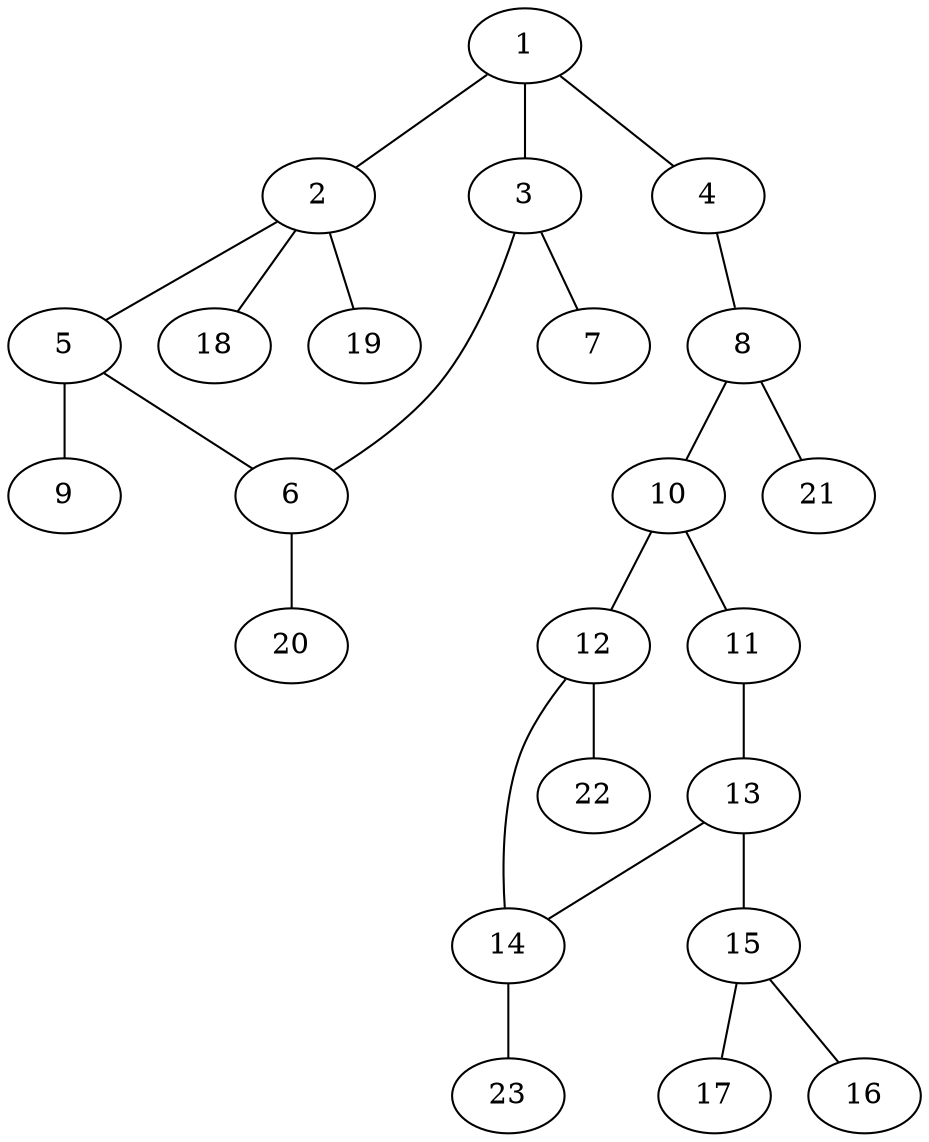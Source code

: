 graph molecule_1406 {
	1	 [chem=N];
	2	 [chem=C];
	1 -- 2	 [valence=1];
	3	 [chem=C];
	1 -- 3	 [valence=1];
	4	 [chem=N];
	1 -- 4	 [valence=1];
	5	 [chem=C];
	2 -- 5	 [valence=1];
	18	 [chem=H];
	2 -- 18	 [valence=1];
	19	 [chem=H];
	2 -- 19	 [valence=1];
	6	 [chem=N];
	3 -- 6	 [valence=1];
	7	 [chem=O];
	3 -- 7	 [valence=2];
	8	 [chem=C];
	4 -- 8	 [valence=2];
	5 -- 6	 [valence=1];
	9	 [chem=O];
	5 -- 9	 [valence=2];
	20	 [chem=H];
	6 -- 20	 [valence=1];
	10	 [chem=C];
	8 -- 10	 [valence=1];
	21	 [chem=H];
	8 -- 21	 [valence=1];
	11	 [chem=O];
	10 -- 11	 [valence=1];
	12	 [chem=C];
	10 -- 12	 [valence=2];
	13	 [chem=C];
	11 -- 13	 [valence=1];
	14	 [chem=C];
	12 -- 14	 [valence=1];
	22	 [chem=H];
	12 -- 22	 [valence=1];
	13 -- 14	 [valence=2];
	15	 [chem=N];
	13 -- 15	 [valence=1];
	23	 [chem=H];
	14 -- 23	 [valence=1];
	16	 [chem=O];
	15 -- 16	 [valence=2];
	17	 [chem=O];
	15 -- 17	 [valence=1];
}
